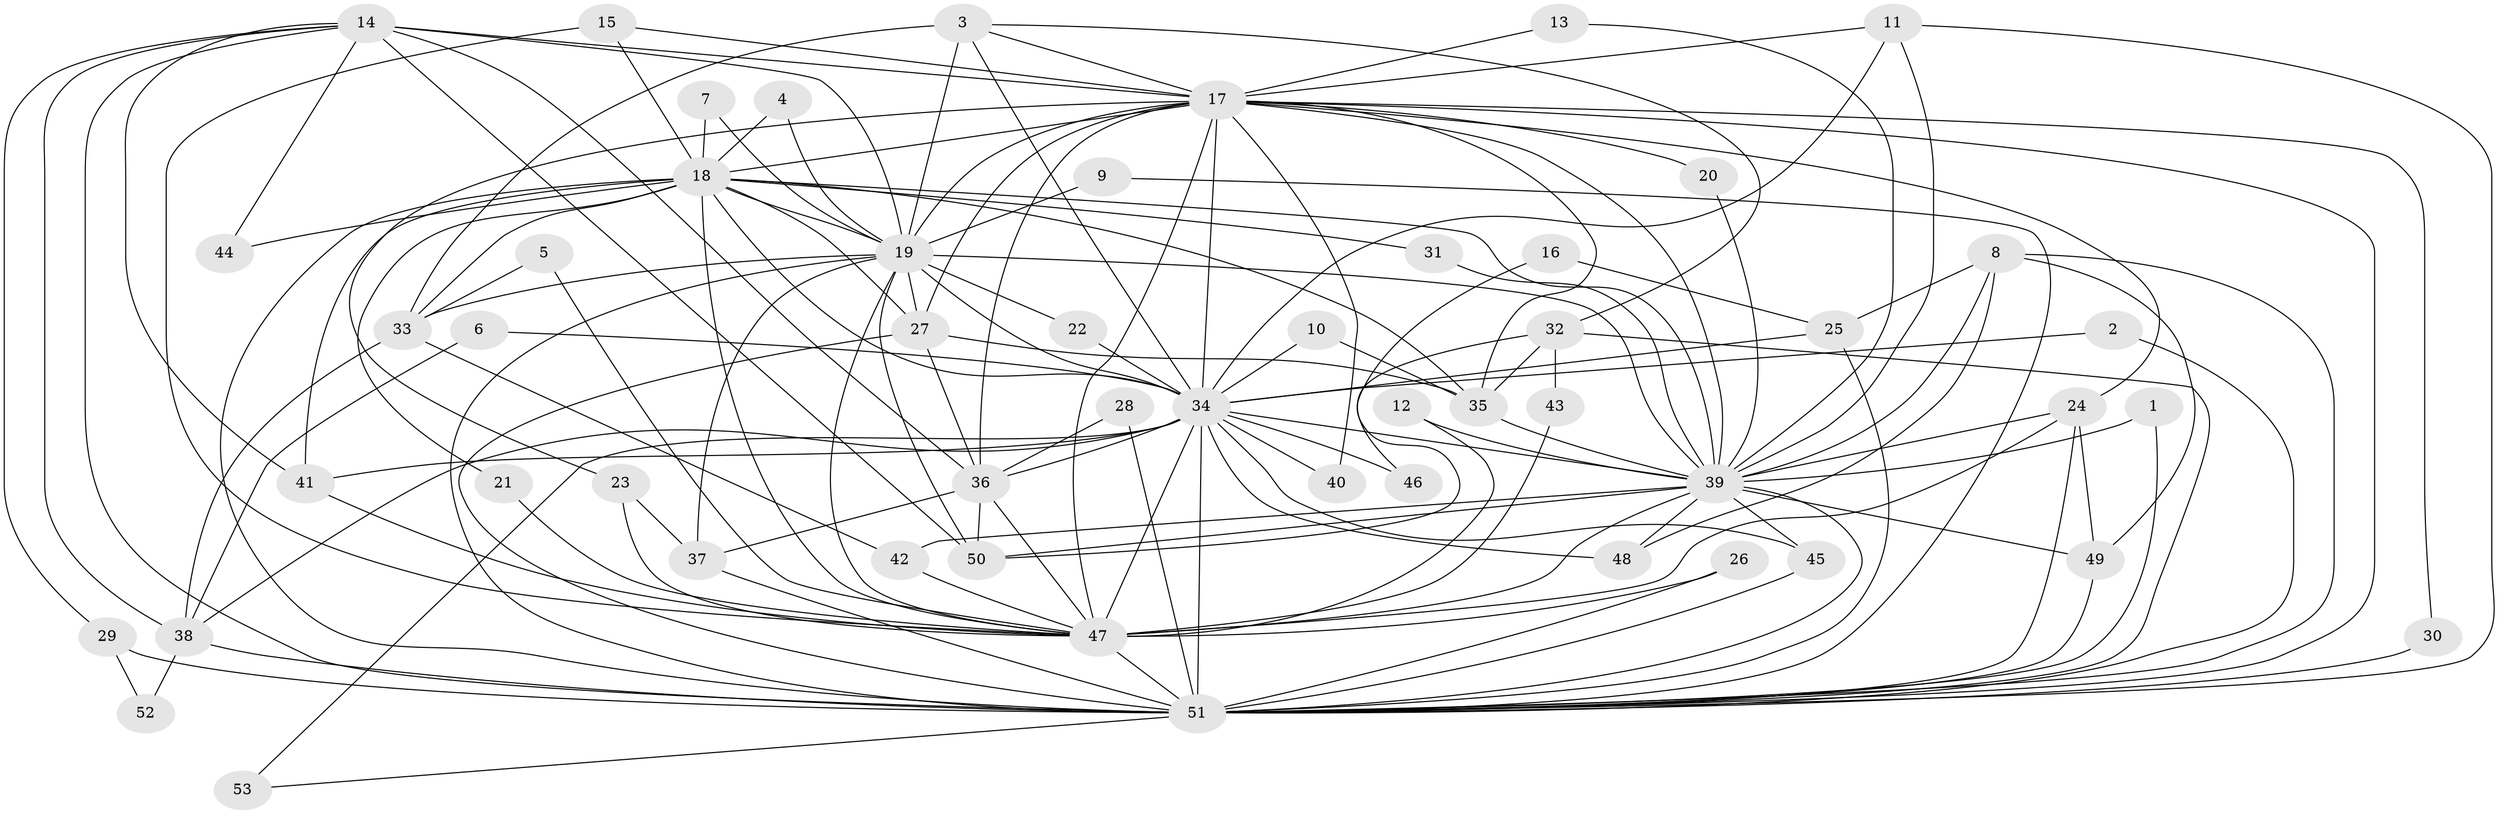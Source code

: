 // original degree distribution, {17: 0.009523809523809525, 13: 0.009523809523809525, 25: 0.009523809523809525, 24: 0.009523809523809525, 22: 0.02857142857142857, 20: 0.009523809523809525, 26: 0.009523809523809525, 15: 0.009523809523809525, 5: 0.0380952380952381, 7: 0.009523809523809525, 2: 0.5333333333333333, 6: 0.02857142857142857, 4: 0.08571428571428572, 8: 0.009523809523809525, 3: 0.2}
// Generated by graph-tools (version 1.1) at 2025/49/03/09/25 03:49:32]
// undirected, 53 vertices, 143 edges
graph export_dot {
graph [start="1"]
  node [color=gray90,style=filled];
  1;
  2;
  3;
  4;
  5;
  6;
  7;
  8;
  9;
  10;
  11;
  12;
  13;
  14;
  15;
  16;
  17;
  18;
  19;
  20;
  21;
  22;
  23;
  24;
  25;
  26;
  27;
  28;
  29;
  30;
  31;
  32;
  33;
  34;
  35;
  36;
  37;
  38;
  39;
  40;
  41;
  42;
  43;
  44;
  45;
  46;
  47;
  48;
  49;
  50;
  51;
  52;
  53;
  1 -- 39 [weight=1.0];
  1 -- 51 [weight=1.0];
  2 -- 34 [weight=1.0];
  2 -- 51 [weight=1.0];
  3 -- 17 [weight=1.0];
  3 -- 19 [weight=1.0];
  3 -- 32 [weight=1.0];
  3 -- 33 [weight=1.0];
  3 -- 34 [weight=1.0];
  4 -- 18 [weight=1.0];
  4 -- 19 [weight=1.0];
  5 -- 33 [weight=1.0];
  5 -- 47 [weight=1.0];
  6 -- 34 [weight=1.0];
  6 -- 38 [weight=1.0];
  7 -- 18 [weight=1.0];
  7 -- 19 [weight=1.0];
  8 -- 25 [weight=1.0];
  8 -- 39 [weight=1.0];
  8 -- 48 [weight=1.0];
  8 -- 49 [weight=1.0];
  8 -- 51 [weight=2.0];
  9 -- 19 [weight=1.0];
  9 -- 51 [weight=1.0];
  10 -- 34 [weight=1.0];
  10 -- 35 [weight=1.0];
  11 -- 17 [weight=1.0];
  11 -- 34 [weight=1.0];
  11 -- 39 [weight=1.0];
  11 -- 51 [weight=1.0];
  12 -- 39 [weight=1.0];
  12 -- 47 [weight=1.0];
  13 -- 17 [weight=1.0];
  13 -- 39 [weight=1.0];
  14 -- 17 [weight=2.0];
  14 -- 19 [weight=1.0];
  14 -- 29 [weight=1.0];
  14 -- 36 [weight=1.0];
  14 -- 38 [weight=1.0];
  14 -- 41 [weight=1.0];
  14 -- 44 [weight=1.0];
  14 -- 50 [weight=1.0];
  14 -- 51 [weight=1.0];
  15 -- 17 [weight=1.0];
  15 -- 18 [weight=1.0];
  15 -- 47 [weight=1.0];
  16 -- 25 [weight=1.0];
  16 -- 50 [weight=1.0];
  17 -- 18 [weight=1.0];
  17 -- 19 [weight=1.0];
  17 -- 20 [weight=1.0];
  17 -- 23 [weight=1.0];
  17 -- 24 [weight=1.0];
  17 -- 27 [weight=1.0];
  17 -- 30 [weight=1.0];
  17 -- 34 [weight=3.0];
  17 -- 35 [weight=1.0];
  17 -- 36 [weight=3.0];
  17 -- 39 [weight=1.0];
  17 -- 40 [weight=1.0];
  17 -- 47 [weight=1.0];
  17 -- 51 [weight=3.0];
  18 -- 19 [weight=1.0];
  18 -- 21 [weight=1.0];
  18 -- 27 [weight=1.0];
  18 -- 31 [weight=1.0];
  18 -- 33 [weight=1.0];
  18 -- 34 [weight=3.0];
  18 -- 35 [weight=1.0];
  18 -- 39 [weight=1.0];
  18 -- 41 [weight=1.0];
  18 -- 44 [weight=1.0];
  18 -- 47 [weight=1.0];
  18 -- 51 [weight=3.0];
  19 -- 22 [weight=1.0];
  19 -- 27 [weight=1.0];
  19 -- 33 [weight=1.0];
  19 -- 34 [weight=2.0];
  19 -- 37 [weight=1.0];
  19 -- 39 [weight=1.0];
  19 -- 47 [weight=1.0];
  19 -- 50 [weight=2.0];
  19 -- 51 [weight=3.0];
  20 -- 39 [weight=1.0];
  21 -- 47 [weight=1.0];
  22 -- 34 [weight=1.0];
  23 -- 37 [weight=1.0];
  23 -- 47 [weight=1.0];
  24 -- 39 [weight=1.0];
  24 -- 47 [weight=2.0];
  24 -- 49 [weight=1.0];
  24 -- 51 [weight=1.0];
  25 -- 34 [weight=1.0];
  25 -- 51 [weight=1.0];
  26 -- 47 [weight=1.0];
  26 -- 51 [weight=1.0];
  27 -- 35 [weight=1.0];
  27 -- 36 [weight=1.0];
  27 -- 51 [weight=1.0];
  28 -- 36 [weight=1.0];
  28 -- 51 [weight=1.0];
  29 -- 51 [weight=3.0];
  29 -- 52 [weight=1.0];
  30 -- 51 [weight=1.0];
  31 -- 39 [weight=1.0];
  32 -- 35 [weight=1.0];
  32 -- 43 [weight=1.0];
  32 -- 46 [weight=1.0];
  32 -- 51 [weight=1.0];
  33 -- 38 [weight=1.0];
  33 -- 42 [weight=1.0];
  34 -- 36 [weight=1.0];
  34 -- 38 [weight=1.0];
  34 -- 39 [weight=2.0];
  34 -- 40 [weight=1.0];
  34 -- 41 [weight=1.0];
  34 -- 45 [weight=1.0];
  34 -- 46 [weight=1.0];
  34 -- 47 [weight=2.0];
  34 -- 48 [weight=1.0];
  34 -- 51 [weight=6.0];
  34 -- 53 [weight=2.0];
  35 -- 39 [weight=1.0];
  36 -- 37 [weight=1.0];
  36 -- 47 [weight=1.0];
  36 -- 50 [weight=1.0];
  37 -- 51 [weight=1.0];
  38 -- 51 [weight=3.0];
  38 -- 52 [weight=1.0];
  39 -- 42 [weight=1.0];
  39 -- 45 [weight=1.0];
  39 -- 47 [weight=2.0];
  39 -- 48 [weight=1.0];
  39 -- 49 [weight=1.0];
  39 -- 50 [weight=1.0];
  39 -- 51 [weight=3.0];
  41 -- 47 [weight=1.0];
  42 -- 47 [weight=1.0];
  43 -- 47 [weight=1.0];
  45 -- 51 [weight=1.0];
  47 -- 51 [weight=3.0];
  49 -- 51 [weight=1.0];
  51 -- 53 [weight=1.0];
}
